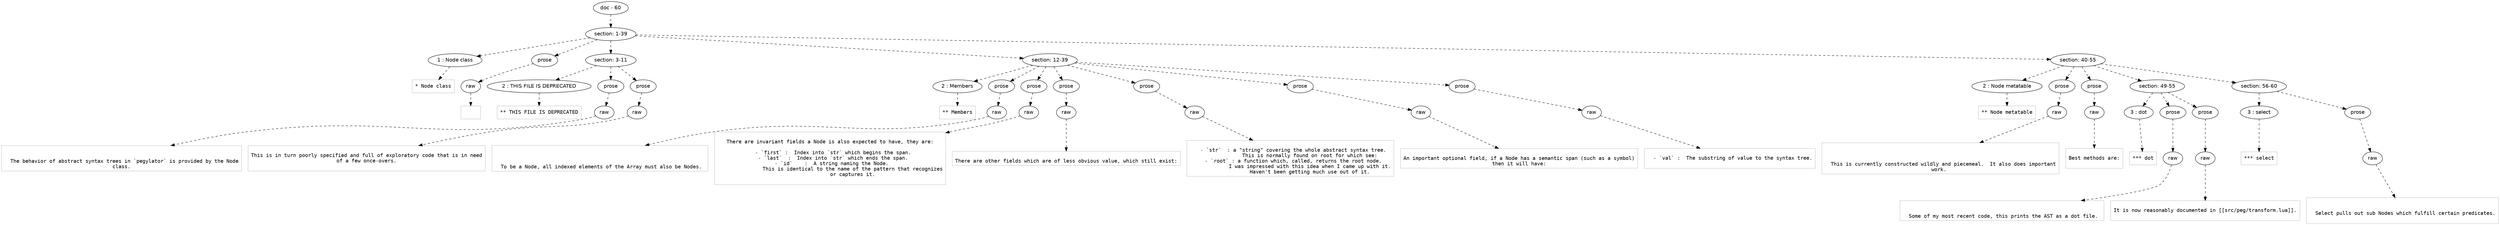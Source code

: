 digraph hierarchy {

node [fontname=Helvetica]
edge [style=dashed]

doc_0 [label="doc - 60"]


doc_0 -> { section_1}
{rank=same; section_1}

section_1 [label="section: 1-39"]


section_1 -> { header_2 prose_3 section_4 section_5 section_6}
{rank=same; header_2 prose_3 section_4 section_5 section_6}

header_2 [label="1 : Node class"]

prose_3 [label="prose"]

section_4 [label="section: 3-11"]

section_5 [label="section: 12-39"]

section_6 [label="section: 40-55"]


header_2 -> leaf_7
leaf_7  [color=Gray,shape=rectangle,fontname=Inconsolata,label="* Node class"]
prose_3 -> { raw_8}
{rank=same; raw_8}

raw_8 [label="raw"]


raw_8 -> leaf_9
leaf_9  [color=Gray,shape=rectangle,fontname=Inconsolata,label="
"]
section_4 -> { header_10 prose_11 prose_12}
{rank=same; header_10 prose_11 prose_12}

header_10 [label="2 : THIS FILE IS DEPRECATED"]

prose_11 [label="prose"]

prose_12 [label="prose"]


header_10 -> leaf_13
leaf_13  [color=Gray,shape=rectangle,fontname=Inconsolata,label="** THIS FILE IS DEPRECATED"]
prose_11 -> { raw_14}
{rank=same; raw_14}

raw_14 [label="raw"]


raw_14 -> leaf_15
leaf_15  [color=Gray,shape=rectangle,fontname=Inconsolata,label="

  The behavior of abstract syntax trees in `pegylator` is provided by the Node
class.
"]
prose_12 -> { raw_16}
{rank=same; raw_16}

raw_16 [label="raw"]


raw_16 -> leaf_17
leaf_17  [color=Gray,shape=rectangle,fontname=Inconsolata,label="
This is in turn poorly specified and full of exploratory code that is in need
of a few once-overs.

"]
section_5 -> { header_18 prose_19 prose_20 prose_21 prose_22 prose_23 prose_24}
{rank=same; header_18 prose_19 prose_20 prose_21 prose_22 prose_23 prose_24}

header_18 [label="2 : Members"]

prose_19 [label="prose"]

prose_20 [label="prose"]

prose_21 [label="prose"]

prose_22 [label="prose"]

prose_23 [label="prose"]

prose_24 [label="prose"]


header_18 -> leaf_25
leaf_25  [color=Gray,shape=rectangle,fontname=Inconsolata,label="** Members"]
prose_19 -> { raw_26}
{rank=same; raw_26}

raw_26 [label="raw"]


raw_26 -> leaf_27
leaf_27  [color=Gray,shape=rectangle,fontname=Inconsolata,label="


  To be a Node, all indexed elements of the Array must also be Nodes. 
"]
prose_20 -> { raw_28}
{rank=same; raw_28}

raw_28 [label="raw"]


raw_28 -> leaf_29
leaf_29  [color=Gray,shape=rectangle,fontname=Inconsolata,label="
There are invariant fields a Node is also expected to have, they are:
 
  - `first` :  Index into `str` which begins the span.
  - `last`  :  Index into `str` which ends the span.
  - `id`    :  A string naming the Node. 
               This is identical to the name of the pattern that recognizes
               or captures it.

"]
prose_21 -> { raw_30}
{rank=same; raw_30}

raw_30 [label="raw"]


raw_30 -> leaf_31
leaf_31  [color=Gray,shape=rectangle,fontname=Inconsolata,label="
There are other fields which are of less obvious value, which still exist:
"]
prose_22 -> { raw_32}
{rank=same; raw_32}

raw_32 [label="raw"]


raw_32 -> leaf_33
leaf_33  [color=Gray,shape=rectangle,fontname=Inconsolata,label="
  - `str`  : a \"string\" covering the whole abstract syntax tree.
             This is normally found on root for which see:
  - `root` : a function which, called, returns the root node.
             I was impressed with this idea when I came up with it.
             Haven't been getting much use out of it.
"]
prose_23 -> { raw_34}
{rank=same; raw_34}

raw_34 [label="raw"]


raw_34 -> leaf_35
leaf_35  [color=Gray,shape=rectangle,fontname=Inconsolata,label="
An important optional field, if a Node has a semantic span (such as a symbol)
then it will have:
"]
prose_24 -> { raw_36}
{rank=same; raw_36}

raw_36 [label="raw"]


raw_36 -> leaf_37
leaf_37  [color=Gray,shape=rectangle,fontname=Inconsolata,label="
  - `val` :  The substring of value to the syntax tree.

"]
section_6 -> { header_38 prose_39 prose_40 section_41 section_42}
{rank=same; header_38 prose_39 prose_40 section_41 section_42}

header_38 [label="2 : Node metatable"]

prose_39 [label="prose"]

prose_40 [label="prose"]

section_41 [label="section: 49-55"]

section_42 [label="section: 56-60"]


header_38 -> leaf_43
leaf_43  [color=Gray,shape=rectangle,fontname=Inconsolata,label="** Node metatable"]
prose_39 -> { raw_44}
{rank=same; raw_44}

raw_44 [label="raw"]


raw_44 -> leaf_45
leaf_45  [color=Gray,shape=rectangle,fontname=Inconsolata,label="


  This is currently constructed wildly and piecemeal.  It also does important
work. 
"]
prose_40 -> { raw_46}
{rank=same; raw_46}

raw_46 [label="raw"]


raw_46 -> leaf_47
leaf_47  [color=Gray,shape=rectangle,fontname=Inconsolata,label="
Best methods are:

"]
section_41 -> { header_48 prose_49 prose_50}
{rank=same; header_48 prose_49 prose_50}

header_48 [label="3 : dot"]

prose_49 [label="prose"]

prose_50 [label="prose"]


header_48 -> leaf_51
leaf_51  [color=Gray,shape=rectangle,fontname=Inconsolata,label="*** dot"]
prose_49 -> { raw_52}
{rank=same; raw_52}

raw_52 [label="raw"]


raw_52 -> leaf_53
leaf_53  [color=Gray,shape=rectangle,fontname=Inconsolata,label="

  Some of my most recent code, this prints the AST as a dot file. 
"]
prose_50 -> { raw_54}
{rank=same; raw_54}

raw_54 [label="raw"]


raw_54 -> leaf_55
leaf_55  [color=Gray,shape=rectangle,fontname=Inconsolata,label="
It is now reasonably documented in [[src/peg/transform.lua]].

"]
section_42 -> { header_56 prose_57}
{rank=same; header_56 prose_57}

header_56 [label="3 : select"]

prose_57 [label="prose"]


header_56 -> leaf_58
leaf_58  [color=Gray,shape=rectangle,fontname=Inconsolata,label="*** select"]
prose_57 -> { raw_59}
{rank=same; raw_59}

raw_59 [label="raw"]


raw_59 -> leaf_60
leaf_60  [color=Gray,shape=rectangle,fontname=Inconsolata,label="

  Select pulls out sub Nodes which fulfill certain predicates.

"]

}
